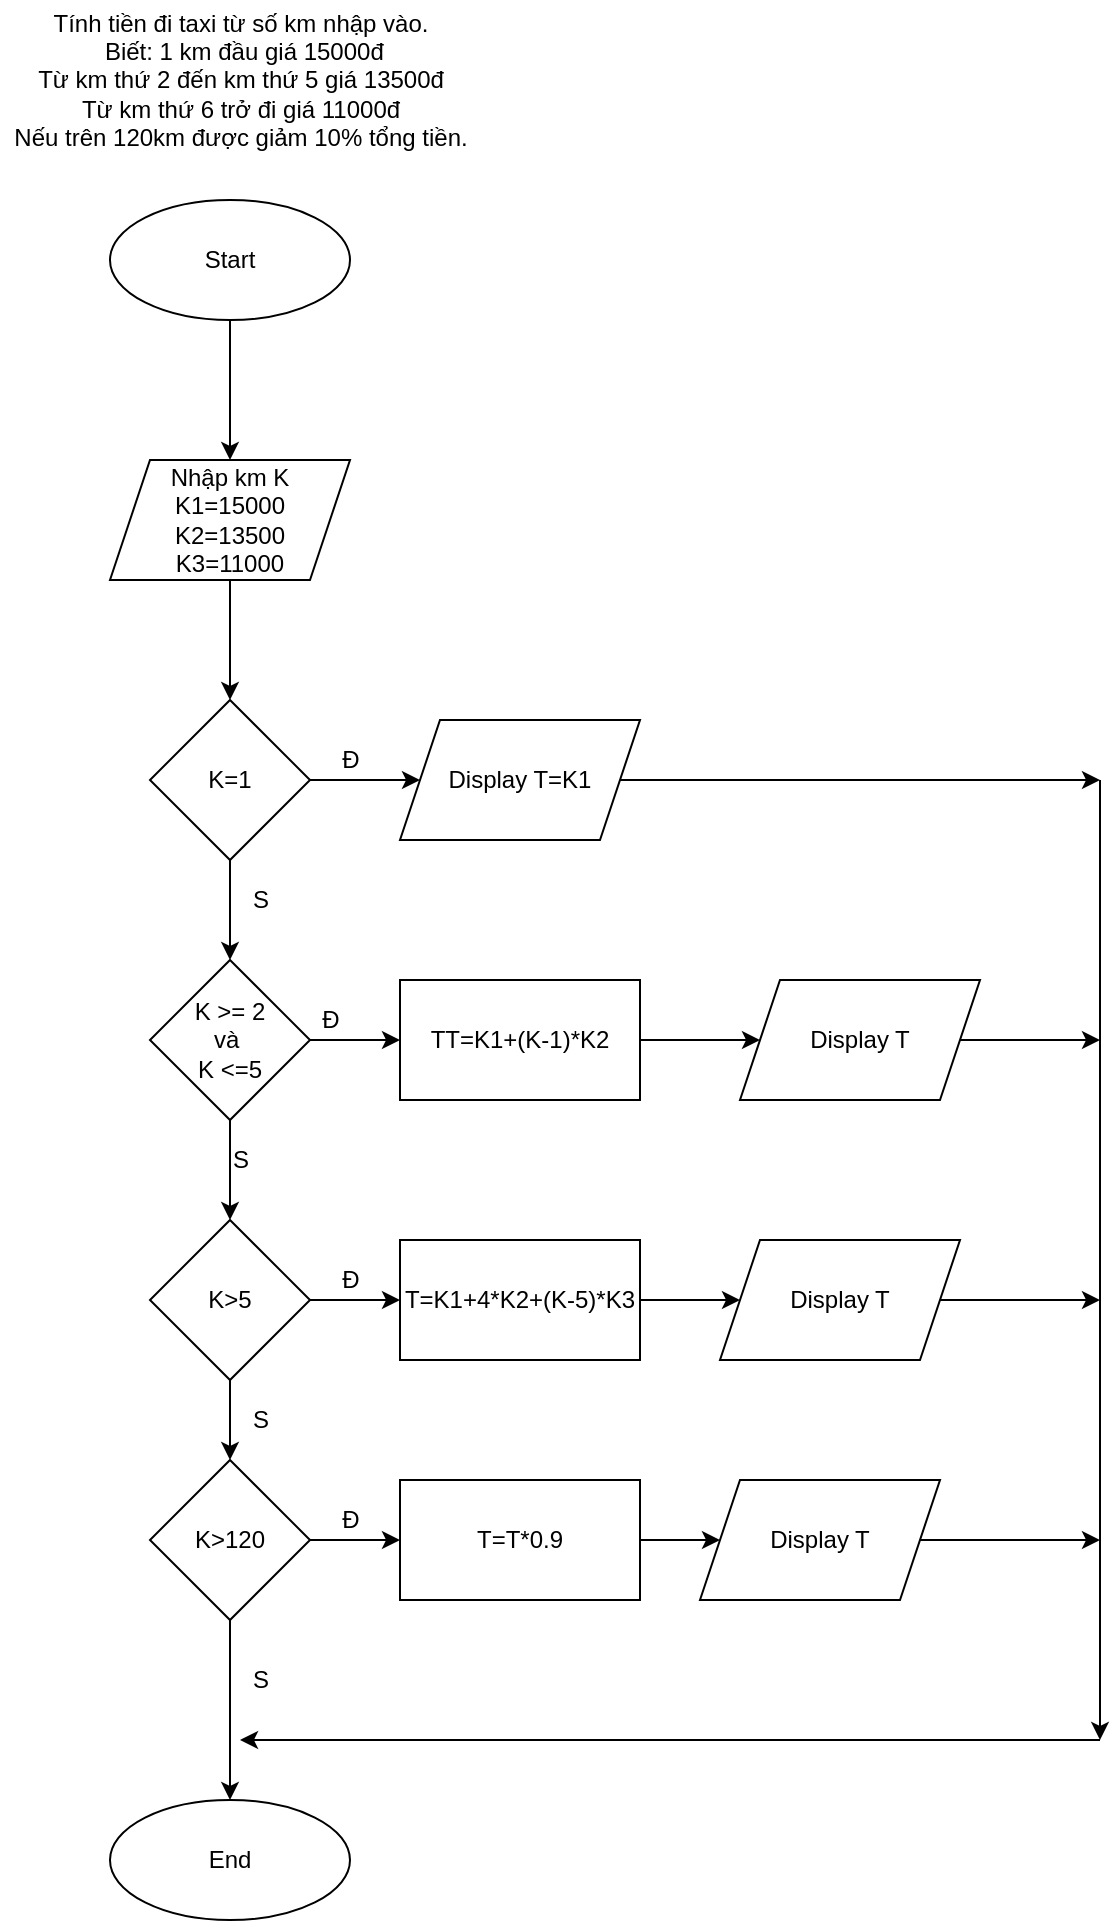 <mxfile>
    <diagram id="uVeaFcW-FRYY4cgc8Su3" name="Page-1">
        <mxGraphModel dx="734" dy="2511" grid="1" gridSize="10" guides="1" tooltips="1" connect="1" arrows="1" fold="1" page="1" pageScale="1" pageWidth="850" pageHeight="1100" math="0" shadow="0">
            <root>
                <mxCell id="0"/>
                <mxCell id="1" parent="0"/>
                <mxCell id="2" value="Tính tiền đi taxi từ số km nhập vào.&lt;br&gt;&amp;nbsp;Biết: 1 km đầu giá 15000đ &lt;br&gt;Từ km thứ 2 đến km thứ 5 giá 13500đ &lt;br&gt;Từ km thứ 6 trở đi giá 11000đ &lt;br&gt;Nếu trên 120km được giảm 10% tổng tiền." style="text;html=1;align=center;verticalAlign=middle;resizable=0;points=[];autosize=1;strokeColor=none;fillColor=none;" vertex="1" parent="1">
                    <mxGeometry x="250" y="-2190" width="240" height="80" as="geometry"/>
                </mxCell>
                <mxCell id="5" style="edgeStyle=none;html=1;entryX=0.5;entryY=0;entryDx=0;entryDy=0;" edge="1" parent="1" source="3" target="4">
                    <mxGeometry relative="1" as="geometry"/>
                </mxCell>
                <mxCell id="3" value="Start" style="ellipse;whiteSpace=wrap;html=1;" vertex="1" parent="1">
                    <mxGeometry x="305" y="-2090" width="120" height="60" as="geometry"/>
                </mxCell>
                <mxCell id="7" style="edgeStyle=none;html=1;entryX=0.5;entryY=0;entryDx=0;entryDy=0;" edge="1" parent="1" source="4" target="6">
                    <mxGeometry relative="1" as="geometry"/>
                </mxCell>
                <mxCell id="4" value="Nhập km K&lt;br&gt;K1=15000&lt;br&gt;K2=13500&lt;br&gt;K3=11000" style="shape=parallelogram;perimeter=parallelogramPerimeter;whiteSpace=wrap;html=1;fixedSize=1;" vertex="1" parent="1">
                    <mxGeometry x="305" y="-1960" width="120" height="60" as="geometry"/>
                </mxCell>
                <mxCell id="11" style="edgeStyle=none;html=1;entryX=0.5;entryY=0;entryDx=0;entryDy=0;" edge="1" parent="1" source="6" target="8">
                    <mxGeometry relative="1" as="geometry"/>
                </mxCell>
                <mxCell id="15" style="edgeStyle=none;html=1;" edge="1" parent="1" source="6" target="14">
                    <mxGeometry relative="1" as="geometry"/>
                </mxCell>
                <mxCell id="6" value="K=1" style="rhombus;whiteSpace=wrap;html=1;" vertex="1" parent="1">
                    <mxGeometry x="325" y="-1840" width="80" height="80" as="geometry"/>
                </mxCell>
                <mxCell id="12" style="edgeStyle=none;html=1;entryX=0.5;entryY=0;entryDx=0;entryDy=0;" edge="1" parent="1" source="8" target="9">
                    <mxGeometry relative="1" as="geometry"/>
                </mxCell>
                <mxCell id="18" style="edgeStyle=none;html=1;entryX=0;entryY=0.5;entryDx=0;entryDy=0;" edge="1" parent="1" source="8" target="17">
                    <mxGeometry relative="1" as="geometry"/>
                </mxCell>
                <mxCell id="8" value="K &amp;gt;= 2&lt;br&gt;và&amp;nbsp;&lt;br&gt;K &amp;lt;=5" style="rhombus;whiteSpace=wrap;html=1;" vertex="1" parent="1">
                    <mxGeometry x="325" y="-1710" width="80" height="80" as="geometry"/>
                </mxCell>
                <mxCell id="13" style="edgeStyle=none;html=1;entryX=0.5;entryY=0;entryDx=0;entryDy=0;" edge="1" parent="1" source="9" target="10">
                    <mxGeometry relative="1" as="geometry"/>
                </mxCell>
                <mxCell id="21" style="edgeStyle=none;html=1;entryX=0;entryY=0.5;entryDx=0;entryDy=0;" edge="1" parent="1" source="9" target="20">
                    <mxGeometry relative="1" as="geometry"/>
                </mxCell>
                <mxCell id="9" value="K&amp;gt;5" style="rhombus;whiteSpace=wrap;html=1;" vertex="1" parent="1">
                    <mxGeometry x="325" y="-1580" width="80" height="80" as="geometry"/>
                </mxCell>
                <mxCell id="26" style="edgeStyle=none;html=1;entryX=0;entryY=0.5;entryDx=0;entryDy=0;" edge="1" parent="1" source="10" target="24">
                    <mxGeometry relative="1" as="geometry"/>
                </mxCell>
                <mxCell id="34" style="edgeStyle=none;html=1;entryX=0.5;entryY=0;entryDx=0;entryDy=0;" edge="1" parent="1" source="10" target="33">
                    <mxGeometry relative="1" as="geometry"/>
                </mxCell>
                <mxCell id="10" value="K&amp;gt;120" style="rhombus;whiteSpace=wrap;html=1;" vertex="1" parent="1">
                    <mxGeometry x="325" y="-1460" width="80" height="80" as="geometry"/>
                </mxCell>
                <mxCell id="28" style="edgeStyle=none;html=1;" edge="1" parent="1" source="14">
                    <mxGeometry relative="1" as="geometry">
                        <mxPoint x="800" y="-1800" as="targetPoint"/>
                    </mxGeometry>
                </mxCell>
                <mxCell id="14" value="Display T=K1" style="shape=parallelogram;perimeter=parallelogramPerimeter;whiteSpace=wrap;html=1;fixedSize=1;" vertex="1" parent="1">
                    <mxGeometry x="450" y="-1830" width="120" height="60" as="geometry"/>
                </mxCell>
                <mxCell id="29" style="edgeStyle=none;html=1;" edge="1" parent="1" source="16">
                    <mxGeometry relative="1" as="geometry">
                        <mxPoint x="800" y="-1670" as="targetPoint"/>
                    </mxGeometry>
                </mxCell>
                <mxCell id="16" value="Display T" style="shape=parallelogram;perimeter=parallelogramPerimeter;whiteSpace=wrap;html=1;fixedSize=1;" vertex="1" parent="1">
                    <mxGeometry x="620" y="-1700" width="120" height="60" as="geometry"/>
                </mxCell>
                <mxCell id="19" style="edgeStyle=none;html=1;" edge="1" parent="1" source="17" target="16">
                    <mxGeometry relative="1" as="geometry"/>
                </mxCell>
                <mxCell id="17" value="TT=K1+(K-1)*K2" style="rounded=0;whiteSpace=wrap;html=1;" vertex="1" parent="1">
                    <mxGeometry x="450" y="-1700" width="120" height="60" as="geometry"/>
                </mxCell>
                <mxCell id="23" style="edgeStyle=none;html=1;" edge="1" parent="1" source="20" target="22">
                    <mxGeometry relative="1" as="geometry"/>
                </mxCell>
                <mxCell id="20" value="T=K1+4*K2+(K-5)*K3" style="rounded=0;whiteSpace=wrap;html=1;" vertex="1" parent="1">
                    <mxGeometry x="450" y="-1570" width="120" height="60" as="geometry"/>
                </mxCell>
                <mxCell id="30" style="edgeStyle=none;html=1;" edge="1" parent="1" source="22">
                    <mxGeometry relative="1" as="geometry">
                        <mxPoint x="800" y="-1540" as="targetPoint"/>
                    </mxGeometry>
                </mxCell>
                <mxCell id="22" value="Display T" style="shape=parallelogram;perimeter=parallelogramPerimeter;whiteSpace=wrap;html=1;fixedSize=1;" vertex="1" parent="1">
                    <mxGeometry x="610" y="-1570" width="120" height="60" as="geometry"/>
                </mxCell>
                <mxCell id="27" style="edgeStyle=none;html=1;entryX=0;entryY=0.5;entryDx=0;entryDy=0;" edge="1" parent="1" source="24" target="25">
                    <mxGeometry relative="1" as="geometry"/>
                </mxCell>
                <mxCell id="24" value="T=T*0.9" style="rounded=0;whiteSpace=wrap;html=1;" vertex="1" parent="1">
                    <mxGeometry x="450" y="-1450" width="120" height="60" as="geometry"/>
                </mxCell>
                <mxCell id="31" style="edgeStyle=none;html=1;" edge="1" parent="1" source="25">
                    <mxGeometry relative="1" as="geometry">
                        <mxPoint x="800" y="-1420" as="targetPoint"/>
                    </mxGeometry>
                </mxCell>
                <mxCell id="25" value="Display T" style="shape=parallelogram;perimeter=parallelogramPerimeter;whiteSpace=wrap;html=1;fixedSize=1;" vertex="1" parent="1">
                    <mxGeometry x="600" y="-1450" width="120" height="60" as="geometry"/>
                </mxCell>
                <mxCell id="32" value="" style="endArrow=classic;html=1;" edge="1" parent="1">
                    <mxGeometry width="50" height="50" relative="1" as="geometry">
                        <mxPoint x="800" y="-1800" as="sourcePoint"/>
                        <mxPoint x="800" y="-1320" as="targetPoint"/>
                    </mxGeometry>
                </mxCell>
                <mxCell id="33" value="End" style="ellipse;whiteSpace=wrap;html=1;" vertex="1" parent="1">
                    <mxGeometry x="305" y="-1290" width="120" height="60" as="geometry"/>
                </mxCell>
                <mxCell id="35" value="" style="endArrow=classic;html=1;" edge="1" parent="1">
                    <mxGeometry width="50" height="50" relative="1" as="geometry">
                        <mxPoint x="800" y="-1320" as="sourcePoint"/>
                        <mxPoint x="370" y="-1320" as="targetPoint"/>
                    </mxGeometry>
                </mxCell>
                <mxCell id="36" value="Đ" style="text;html=1;align=center;verticalAlign=middle;resizable=0;points=[];autosize=1;strokeColor=none;fillColor=none;" vertex="1" parent="1">
                    <mxGeometry x="415" y="-1820" width="20" height="20" as="geometry"/>
                </mxCell>
                <mxCell id="37" value="S" style="text;html=1;align=center;verticalAlign=middle;resizable=0;points=[];autosize=1;strokeColor=none;fillColor=none;" vertex="1" parent="1">
                    <mxGeometry x="370" y="-1750" width="20" height="20" as="geometry"/>
                </mxCell>
                <mxCell id="38" value="Đ" style="text;html=1;align=center;verticalAlign=middle;resizable=0;points=[];autosize=1;strokeColor=none;fillColor=none;" vertex="1" parent="1">
                    <mxGeometry x="405" y="-1690" width="20" height="20" as="geometry"/>
                </mxCell>
                <mxCell id="39" value="S" style="text;html=1;align=center;verticalAlign=middle;resizable=0;points=[];autosize=1;strokeColor=none;fillColor=none;" vertex="1" parent="1">
                    <mxGeometry x="360" y="-1620" width="20" height="20" as="geometry"/>
                </mxCell>
                <mxCell id="40" value="Đ" style="text;html=1;align=center;verticalAlign=middle;resizable=0;points=[];autosize=1;strokeColor=none;fillColor=none;" vertex="1" parent="1">
                    <mxGeometry x="415" y="-1560" width="20" height="20" as="geometry"/>
                </mxCell>
                <mxCell id="42" value="S" style="text;html=1;align=center;verticalAlign=middle;resizable=0;points=[];autosize=1;strokeColor=none;fillColor=none;" vertex="1" parent="1">
                    <mxGeometry x="370" y="-1490" width="20" height="20" as="geometry"/>
                </mxCell>
                <mxCell id="43" value="S" style="text;html=1;align=center;verticalAlign=middle;resizable=0;points=[];autosize=1;strokeColor=none;fillColor=none;" vertex="1" parent="1">
                    <mxGeometry x="370" y="-1360" width="20" height="20" as="geometry"/>
                </mxCell>
                <mxCell id="44" value="Đ" style="text;html=1;align=center;verticalAlign=middle;resizable=0;points=[];autosize=1;strokeColor=none;fillColor=none;" vertex="1" parent="1">
                    <mxGeometry x="415" y="-1440" width="20" height="20" as="geometry"/>
                </mxCell>
            </root>
        </mxGraphModel>
    </diagram>
</mxfile>